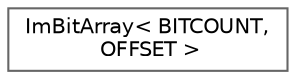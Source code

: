 digraph "Gráfico de jerarquía de clases"
{
 // LATEX_PDF_SIZE
  bgcolor="transparent";
  edge [fontname=Helvetica,fontsize=10,labelfontname=Helvetica,labelfontsize=10];
  node [fontname=Helvetica,fontsize=10,shape=box,height=0.2,width=0.4];
  rankdir="LR";
  Node0 [id="Node000000",label="ImBitArray\< BITCOUNT,\l OFFSET \>",height=0.2,width=0.4,color="grey40", fillcolor="white", style="filled",URL="$struct_im_bit_array.html",tooltip=" "];
}
